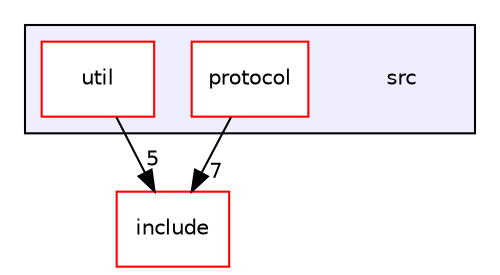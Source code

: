digraph "src" {
  compound=true
  node [ fontsize="10", fontname="Helvetica"];
  edge [ labelfontsize="10", labelfontname="Helvetica"];
  subgraph clusterdir_68267d1309a1af8e8297ef4c3efbcdba {
    graph [ bgcolor="#eeeeff", pencolor="black", label="" URL="dir_68267d1309a1af8e8297ef4c3efbcdba.html"];
    dir_68267d1309a1af8e8297ef4c3efbcdba [shape=plaintext label="src"];
    dir_5903c71b979204ea1ce2d27420efeaa9 [shape=box label="protocol" color="red" fillcolor="white" style="filled" URL="dir_5903c71b979204ea1ce2d27420efeaa9.html"];
    dir_b7878ad5ecbf2506f4125b9d34c97e45 [shape=box label="util" color="red" fillcolor="white" style="filled" URL="dir_b7878ad5ecbf2506f4125b9d34c97e45.html"];
  }
  dir_d44c64559bbebec7f509842c48db8b23 [shape=box label="include" fillcolor="white" style="filled" color="red" URL="dir_d44c64559bbebec7f509842c48db8b23.html"];
  dir_b7878ad5ecbf2506f4125b9d34c97e45->dir_d44c64559bbebec7f509842c48db8b23 [headlabel="5", labeldistance=1.5 headhref="dir_000028_000001.html"];
  dir_5903c71b979204ea1ce2d27420efeaa9->dir_d44c64559bbebec7f509842c48db8b23 [headlabel="7", labeldistance=1.5 headhref="dir_000015_000001.html"];
}
